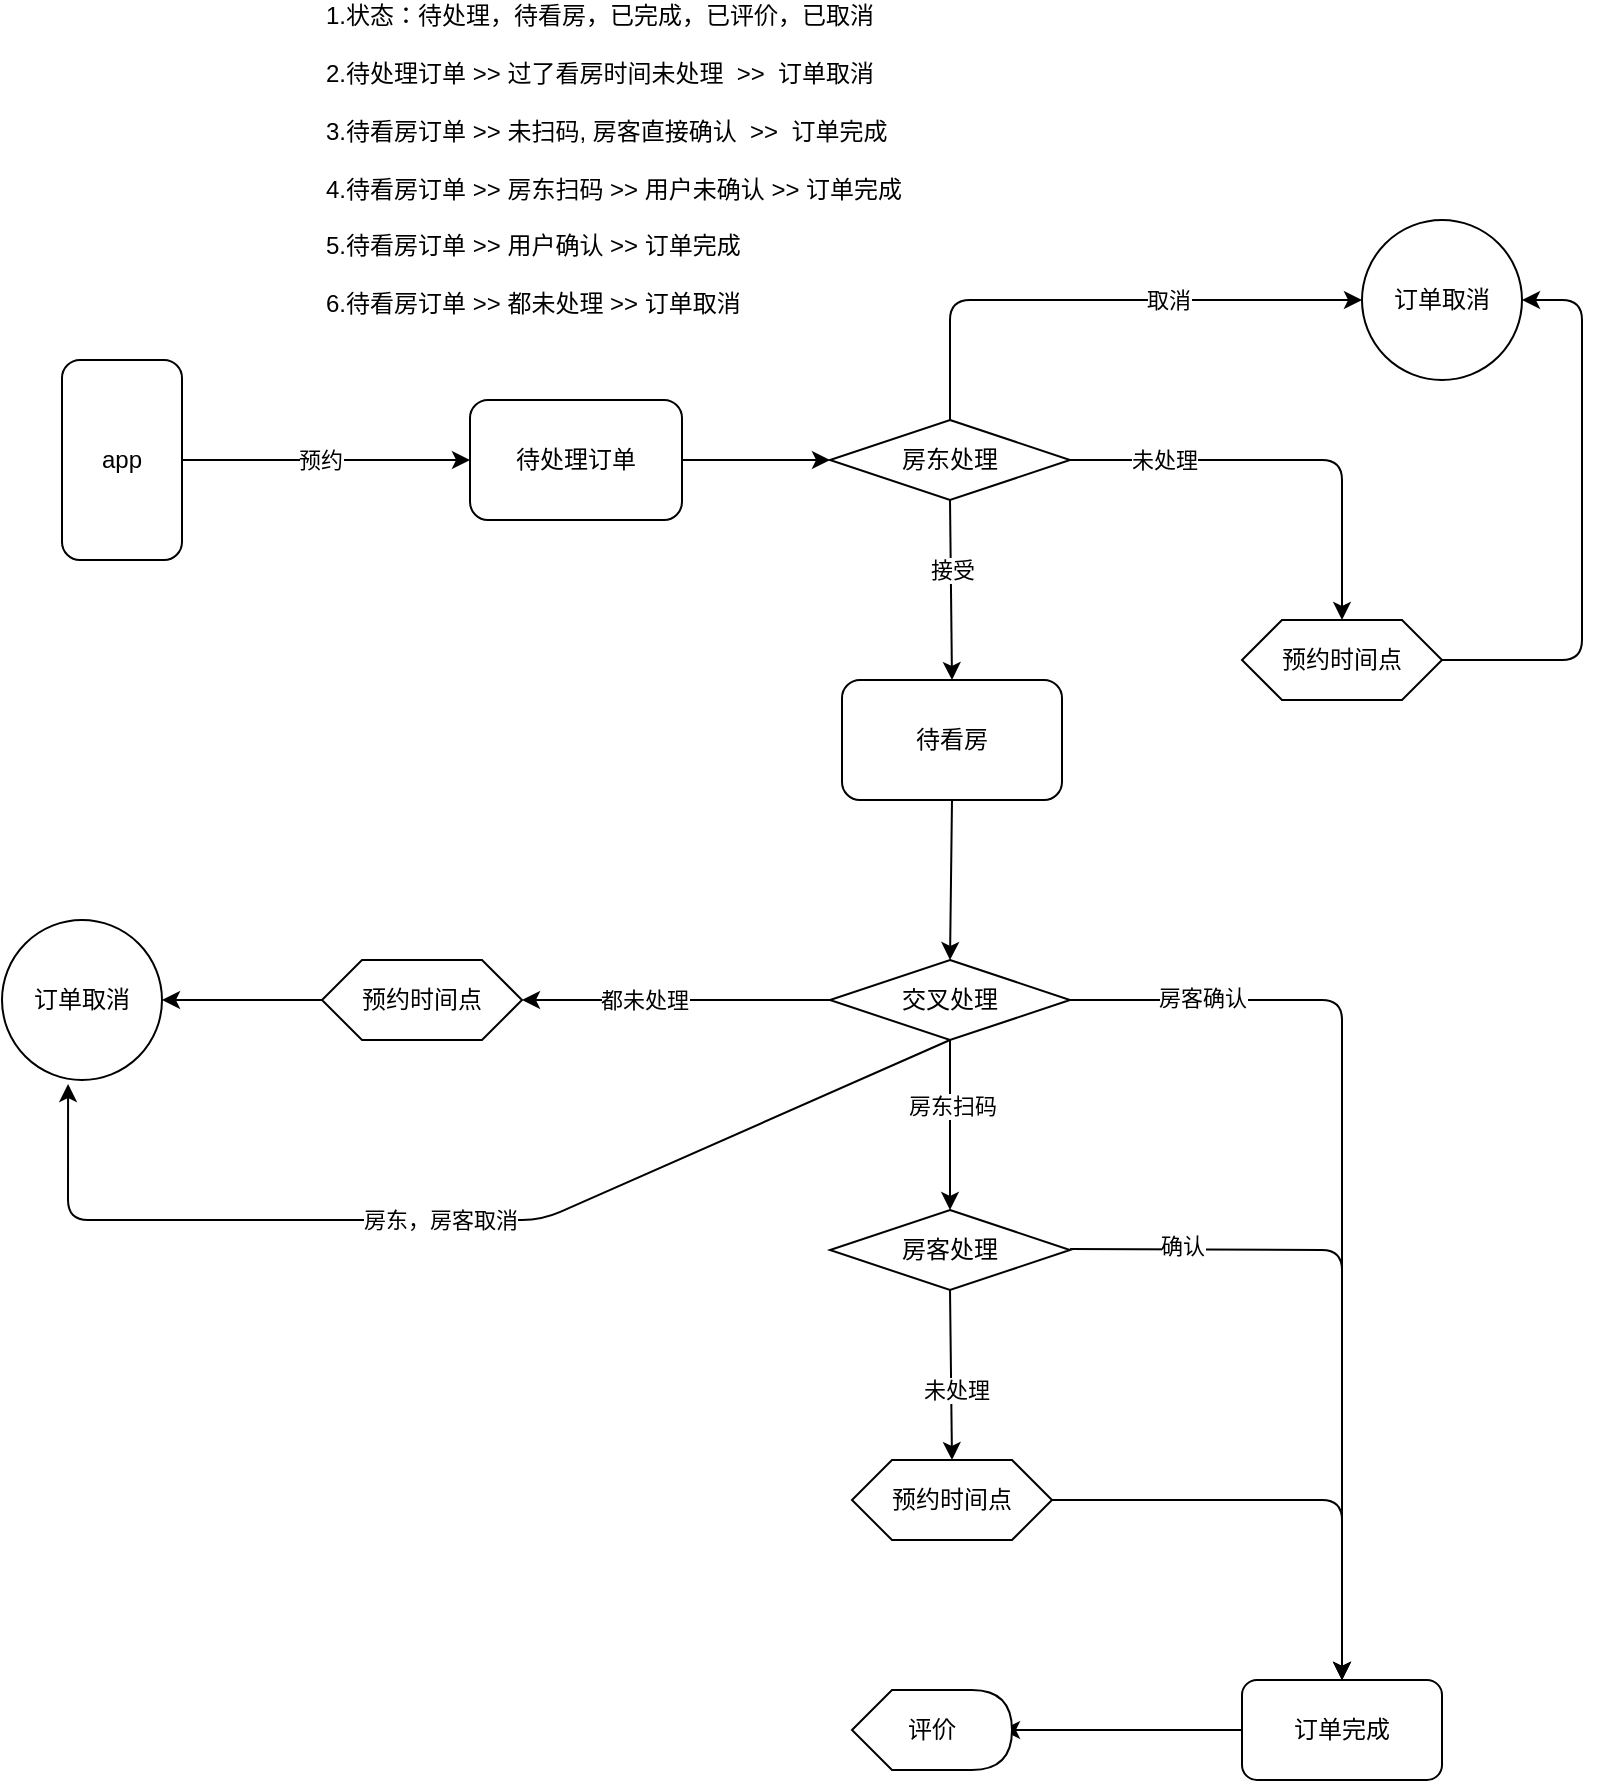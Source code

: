 <mxfile version="13.4.8" type="github" pages="2">
  <diagram id="E__dhThUvS9NpP6C5C6G" name="第 1 页">
    <mxGraphModel dx="1422" dy="1931" grid="1" gridSize="10" guides="1" tooltips="1" connect="1" arrows="1" fold="1" page="1" pageScale="1" pageWidth="827" pageHeight="1169" math="0" shadow="0">
      <root>
        <mxCell id="0" />
        <mxCell id="1" parent="0" />
        <mxCell id="AmcDbleds8OBJd3_romo-1" value="待处理订单" style="rounded=1;whiteSpace=wrap;html=1;" vertex="1" parent="1">
          <mxGeometry x="630" y="-755" width="106" height="60" as="geometry" />
        </mxCell>
        <mxCell id="AmcDbleds8OBJd3_romo-2" value="" style="endArrow=classic;html=1;exitX=1;exitY=0.5;exitDx=0;exitDy=0;entryX=0;entryY=0.5;entryDx=0;entryDy=0;" edge="1" parent="1" source="AmcDbleds8OBJd3_romo-32" target="AmcDbleds8OBJd3_romo-1">
          <mxGeometry width="50" height="50" relative="1" as="geometry">
            <mxPoint x="506" y="-730" as="sourcePoint" />
            <mxPoint x="710" y="-415" as="targetPoint" />
          </mxGeometry>
        </mxCell>
        <mxCell id="AmcDbleds8OBJd3_romo-3" value="预约" style="edgeLabel;html=1;align=center;verticalAlign=middle;resizable=0;points=[];" vertex="1" connectable="0" parent="AmcDbleds8OBJd3_romo-2">
          <mxGeometry x="-0.25" y="1" relative="1" as="geometry">
            <mxPoint x="15" y="1" as="offset" />
          </mxGeometry>
        </mxCell>
        <mxCell id="AmcDbleds8OBJd3_romo-4" value="房东处理" style="rhombus;whiteSpace=wrap;html=1;" vertex="1" parent="1">
          <mxGeometry x="810" y="-745" width="120" height="40" as="geometry" />
        </mxCell>
        <mxCell id="AmcDbleds8OBJd3_romo-5" value="" style="endArrow=classic;html=1;exitX=1;exitY=0.5;exitDx=0;exitDy=0;entryX=0;entryY=0.5;entryDx=0;entryDy=0;" edge="1" parent="1" source="AmcDbleds8OBJd3_romo-1" target="AmcDbleds8OBJd3_romo-4">
          <mxGeometry width="50" height="50" relative="1" as="geometry">
            <mxPoint x="980" y="-375" as="sourcePoint" />
            <mxPoint x="1030" y="-425" as="targetPoint" />
          </mxGeometry>
        </mxCell>
        <mxCell id="AmcDbleds8OBJd3_romo-6" value="" style="endArrow=classic;html=1;exitX=0.5;exitY=1;exitDx=0;exitDy=0;entryX=0.5;entryY=0;entryDx=0;entryDy=0;" edge="1" parent="1" source="AmcDbleds8OBJd3_romo-4" target="AmcDbleds8OBJd3_romo-15">
          <mxGeometry width="50" height="50" relative="1" as="geometry">
            <mxPoint x="980" y="-375" as="sourcePoint" />
            <mxPoint x="870" y="-605" as="targetPoint" />
          </mxGeometry>
        </mxCell>
        <mxCell id="AmcDbleds8OBJd3_romo-7" value="接受" style="edgeLabel;html=1;align=center;verticalAlign=middle;resizable=0;points=[];" vertex="1" connectable="0" parent="AmcDbleds8OBJd3_romo-6">
          <mxGeometry x="-0.22" relative="1" as="geometry">
            <mxPoint as="offset" />
          </mxGeometry>
        </mxCell>
        <mxCell id="AmcDbleds8OBJd3_romo-8" value="&lt;div&gt;1.状态：待处理，&lt;span&gt;待看房，已完成，已评价，已取消&lt;/span&gt;&lt;/div&gt;&lt;div&gt;&lt;br&gt;&lt;/div&gt;&lt;div&gt;2.待处理订单 &amp;gt;&amp;gt; 过了看房时间未处理&amp;nbsp; &amp;gt;&amp;gt;&amp;nbsp; 订单取消&lt;/div&gt;&lt;div&gt;&lt;br&gt;&lt;/div&gt;&lt;div&gt;3.待看房订单 &amp;gt;&amp;gt; 未扫码, 房客直接确认&amp;nbsp; &amp;gt;&amp;gt;&amp;nbsp; 订单完成&lt;/div&gt;&lt;div&gt;&lt;br&gt;&lt;/div&gt;&lt;div&gt;4.待看房订单 &amp;gt;&amp;gt; 房东扫码 &amp;gt;&amp;gt; 用户未确认 &amp;gt;&amp;gt; 订单完成&lt;/div&gt;&lt;div&gt;&lt;br&gt;&lt;/div&gt;&lt;div&gt;5.待看房订单 &amp;gt;&amp;gt; 用户确认 &amp;gt;&amp;gt; 订单完成&lt;br&gt;&lt;/div&gt;&lt;div&gt;&lt;br&gt;&lt;/div&gt;&lt;div&gt;6.待看房订单 &amp;gt;&amp;gt; 都未处理 &amp;gt;&amp;gt; 订单取消&lt;br&gt;&lt;/div&gt;" style="text;html=1;align=left;verticalAlign=middle;resizable=0;points=[];autosize=1;rounded=0;glass=0;" vertex="1" parent="1">
          <mxGeometry x="556" y="-955" width="300" height="160" as="geometry" />
        </mxCell>
        <mxCell id="AmcDbleds8OBJd3_romo-9" value="订单取消" style="ellipse;whiteSpace=wrap;html=1;aspect=fixed;rounded=0;glass=0;" vertex="1" parent="1">
          <mxGeometry x="1076" y="-845" width="80" height="80" as="geometry" />
        </mxCell>
        <mxCell id="AmcDbleds8OBJd3_romo-10" value="" style="endArrow=classic;html=1;exitX=1;exitY=0.5;exitDx=0;exitDy=0;entryX=1;entryY=0.5;entryDx=0;entryDy=0;" edge="1" parent="1" source="AmcDbleds8OBJd3_romo-16" target="AmcDbleds8OBJd3_romo-9">
          <mxGeometry width="50" height="50" relative="1" as="geometry">
            <mxPoint x="1068" y="-575" as="sourcePoint" />
            <mxPoint x="1066" y="-485" as="targetPoint" />
            <Array as="points">
              <mxPoint x="1186" y="-625" />
              <mxPoint x="1186" y="-805" />
            </Array>
          </mxGeometry>
        </mxCell>
        <mxCell id="AmcDbleds8OBJd3_romo-11" value="" style="endArrow=classic;html=1;exitX=0.5;exitY=0;exitDx=0;exitDy=0;" edge="1" parent="1" source="AmcDbleds8OBJd3_romo-4">
          <mxGeometry width="50" height="50" relative="1" as="geometry">
            <mxPoint x="986" y="-575" as="sourcePoint" />
            <mxPoint x="1076" y="-805" as="targetPoint" />
            <Array as="points">
              <mxPoint x="870" y="-805" />
              <mxPoint x="1046" y="-805" />
            </Array>
          </mxGeometry>
        </mxCell>
        <mxCell id="AmcDbleds8OBJd3_romo-12" value="取消" style="edgeLabel;html=1;align=center;verticalAlign=middle;resizable=0;points=[];" vertex="1" connectable="0" parent="AmcDbleds8OBJd3_romo-11">
          <mxGeometry x="-0.031" relative="1" as="geometry">
            <mxPoint x="40" as="offset" />
          </mxGeometry>
        </mxCell>
        <mxCell id="AmcDbleds8OBJd3_romo-13" value="" style="endArrow=classic;html=1;exitX=1;exitY=0.5;exitDx=0;exitDy=0;entryX=0.5;entryY=0;entryDx=0;entryDy=0;" edge="1" parent="1" source="AmcDbleds8OBJd3_romo-4" target="AmcDbleds8OBJd3_romo-16">
          <mxGeometry width="50" height="50" relative="1" as="geometry">
            <mxPoint x="986" y="-575" as="sourcePoint" />
            <mxPoint x="1068" y="-625" as="targetPoint" />
            <Array as="points">
              <mxPoint x="1066" y="-725" />
            </Array>
          </mxGeometry>
        </mxCell>
        <mxCell id="AmcDbleds8OBJd3_romo-14" value="未处理" style="edgeLabel;html=1;align=center;verticalAlign=middle;resizable=0;points=[];" vertex="1" connectable="0" parent="AmcDbleds8OBJd3_romo-13">
          <mxGeometry x="-0.288" relative="1" as="geometry">
            <mxPoint x="-30" as="offset" />
          </mxGeometry>
        </mxCell>
        <mxCell id="AmcDbleds8OBJd3_romo-15" value="待看房" style="rounded=1;whiteSpace=wrap;html=1;" vertex="1" parent="1">
          <mxGeometry x="816" y="-615" width="110" height="60" as="geometry" />
        </mxCell>
        <mxCell id="AmcDbleds8OBJd3_romo-16" value="预约时间点" style="shape=hexagon;perimeter=hexagonPerimeter2;whiteSpace=wrap;html=1;fixedSize=1;rounded=0;glass=0;" vertex="1" parent="1">
          <mxGeometry x="1016" y="-645" width="100" height="40" as="geometry" />
        </mxCell>
        <mxCell id="AmcDbleds8OBJd3_romo-17" value="交叉处理" style="rhombus;whiteSpace=wrap;html=1;" vertex="1" parent="1">
          <mxGeometry x="810" y="-475" width="120" height="40" as="geometry" />
        </mxCell>
        <mxCell id="AmcDbleds8OBJd3_romo-18" value="" style="endArrow=classic;html=1;exitX=0.5;exitY=1;exitDx=0;exitDy=0;entryX=0.5;entryY=0;entryDx=0;entryDy=0;" edge="1" parent="1" source="AmcDbleds8OBJd3_romo-15" target="AmcDbleds8OBJd3_romo-17">
          <mxGeometry width="50" height="50" relative="1" as="geometry">
            <mxPoint x="986" y="-445" as="sourcePoint" />
            <mxPoint x="1036" y="-495" as="targetPoint" />
          </mxGeometry>
        </mxCell>
        <mxCell id="AmcDbleds8OBJd3_romo-19" value="" style="endArrow=classic;html=1;exitX=1;exitY=0.5;exitDx=0;exitDy=0;entryX=0.5;entryY=0;entryDx=0;entryDy=0;" edge="1" parent="1" source="AmcDbleds8OBJd3_romo-17" target="AmcDbleds8OBJd3_romo-31">
          <mxGeometry width="50" height="50" relative="1" as="geometry">
            <mxPoint x="986" y="-445" as="sourcePoint" />
            <mxPoint x="1066" y="-455" as="targetPoint" />
            <Array as="points">
              <mxPoint x="1066" y="-455" />
            </Array>
          </mxGeometry>
        </mxCell>
        <mxCell id="AmcDbleds8OBJd3_romo-20" value="房客确认" style="edgeLabel;html=1;align=center;verticalAlign=middle;resizable=0;points=[];" vertex="1" connectable="0" parent="AmcDbleds8OBJd3_romo-19">
          <mxGeometry x="-0.191" y="1" relative="1" as="geometry">
            <mxPoint x="-71" y="-58" as="offset" />
          </mxGeometry>
        </mxCell>
        <mxCell id="AmcDbleds8OBJd3_romo-21" value="" style="endArrow=classic;html=1;exitX=0.5;exitY=1;exitDx=0;exitDy=0;entryX=0.5;entryY=0;entryDx=0;entryDy=0;" edge="1" parent="1" source="AmcDbleds8OBJd3_romo-17" target="AmcDbleds8OBJd3_romo-28">
          <mxGeometry width="50" height="50" relative="1" as="geometry">
            <mxPoint x="986" y="-345" as="sourcePoint" />
            <mxPoint x="870" y="-335" as="targetPoint" />
          </mxGeometry>
        </mxCell>
        <mxCell id="AmcDbleds8OBJd3_romo-22" value="房东扫码" style="edgeLabel;html=1;align=center;verticalAlign=middle;resizable=0;points=[];" vertex="1" connectable="0" parent="AmcDbleds8OBJd3_romo-21">
          <mxGeometry x="-0.24" y="1" relative="1" as="geometry">
            <mxPoint as="offset" />
          </mxGeometry>
        </mxCell>
        <mxCell id="AmcDbleds8OBJd3_romo-23" value="" style="endArrow=classic;html=1;exitX=0;exitY=0.5;exitDx=0;exitDy=0;" edge="1" parent="1" source="AmcDbleds8OBJd3_romo-17">
          <mxGeometry width="50" height="50" relative="1" as="geometry">
            <mxPoint x="736" y="-425" as="sourcePoint" />
            <mxPoint x="656" y="-455" as="targetPoint" />
          </mxGeometry>
        </mxCell>
        <mxCell id="AmcDbleds8OBJd3_romo-24" value="都未处理" style="edgeLabel;html=1;align=center;verticalAlign=middle;resizable=0;points=[];" vertex="1" connectable="0" parent="AmcDbleds8OBJd3_romo-23">
          <mxGeometry x="0.208" y="2" relative="1" as="geometry">
            <mxPoint y="-2" as="offset" />
          </mxGeometry>
        </mxCell>
        <mxCell id="AmcDbleds8OBJd3_romo-25" value="预约时间点" style="shape=hexagon;perimeter=hexagonPerimeter2;whiteSpace=wrap;html=1;fixedSize=1;rounded=0;glass=0;" vertex="1" parent="1">
          <mxGeometry x="556" y="-475" width="100" height="40" as="geometry" />
        </mxCell>
        <mxCell id="AmcDbleds8OBJd3_romo-26" value="订单取消" style="ellipse;whiteSpace=wrap;html=1;aspect=fixed;rounded=0;glass=0;" vertex="1" parent="1">
          <mxGeometry x="396" y="-495" width="80" height="80" as="geometry" />
        </mxCell>
        <mxCell id="AmcDbleds8OBJd3_romo-27" value="" style="endArrow=classic;html=1;entryX=1;entryY=0.5;entryDx=0;entryDy=0;exitX=0;exitY=0.5;exitDx=0;exitDy=0;" edge="1" parent="1" source="AmcDbleds8OBJd3_romo-25" target="AmcDbleds8OBJd3_romo-26">
          <mxGeometry width="50" height="50" relative="1" as="geometry">
            <mxPoint x="986" y="-545" as="sourcePoint" />
            <mxPoint x="1036" y="-595" as="targetPoint" />
          </mxGeometry>
        </mxCell>
        <mxCell id="AmcDbleds8OBJd3_romo-28" value="房客处理" style="rhombus;whiteSpace=wrap;html=1;" vertex="1" parent="1">
          <mxGeometry x="810" y="-350" width="120" height="40" as="geometry" />
        </mxCell>
        <mxCell id="AmcDbleds8OBJd3_romo-29" value="预约时间点" style="shape=hexagon;perimeter=hexagonPerimeter2;whiteSpace=wrap;html=1;fixedSize=1;rounded=0;glass=0;" vertex="1" parent="1">
          <mxGeometry x="821" y="-225" width="100" height="40" as="geometry" />
        </mxCell>
        <mxCell id="AmcDbleds8OBJd3_romo-30" value="" style="endArrow=classic;html=1;entryX=0.5;entryY=0;entryDx=0;entryDy=0;exitX=1;exitY=0.5;exitDx=0;exitDy=0;" edge="1" parent="1" source="AmcDbleds8OBJd3_romo-29" target="AmcDbleds8OBJd3_romo-31">
          <mxGeometry width="50" height="50" relative="1" as="geometry">
            <mxPoint x="976" y="-415" as="sourcePoint" />
            <mxPoint x="466" y="-325" as="targetPoint" />
            <Array as="points">
              <mxPoint x="1066" y="-205" />
            </Array>
          </mxGeometry>
        </mxCell>
        <mxCell id="AmcDbleds8OBJd3_romo-31" value="订单完成" style="rounded=1;whiteSpace=wrap;html=1;" vertex="1" parent="1">
          <mxGeometry x="1016" y="-115" width="100" height="50" as="geometry" />
        </mxCell>
        <mxCell id="AmcDbleds8OBJd3_romo-32" value="app" style="rounded=1;whiteSpace=wrap;html=1;glass=0;" vertex="1" parent="1">
          <mxGeometry x="426" y="-775" width="60" height="100" as="geometry" />
        </mxCell>
        <mxCell id="AmcDbleds8OBJd3_romo-33" value="" style="endArrow=classic;html=1;exitX=0.5;exitY=1;exitDx=0;exitDy=0;entryX=0.5;entryY=0;entryDx=0;entryDy=0;" edge="1" parent="1" source="AmcDbleds8OBJd3_romo-28" target="AmcDbleds8OBJd3_romo-29">
          <mxGeometry width="50" height="50" relative="1" as="geometry">
            <mxPoint x="816" y="-305" as="sourcePoint" />
            <mxPoint x="662" y="-305" as="targetPoint" />
          </mxGeometry>
        </mxCell>
        <mxCell id="AmcDbleds8OBJd3_romo-34" value="未处理" style="edgeLabel;html=1;align=center;verticalAlign=middle;resizable=0;points=[];" vertex="1" connectable="0" parent="AmcDbleds8OBJd3_romo-33">
          <mxGeometry x="0.208" y="2" relative="1" as="geometry">
            <mxPoint y="-2" as="offset" />
          </mxGeometry>
        </mxCell>
        <mxCell id="AmcDbleds8OBJd3_romo-35" value="" style="endArrow=classic;html=1;exitX=1;exitY=0.5;exitDx=0;exitDy=0;entryX=0.5;entryY=0;entryDx=0;entryDy=0;" edge="1" parent="1" target="AmcDbleds8OBJd3_romo-31">
          <mxGeometry width="50" height="50" relative="1" as="geometry">
            <mxPoint x="930" y="-330.5" as="sourcePoint" />
            <mxPoint x="1066" y="-330.5" as="targetPoint" />
            <Array as="points">
              <mxPoint x="1066" y="-330" />
            </Array>
          </mxGeometry>
        </mxCell>
        <mxCell id="AmcDbleds8OBJd3_romo-36" value="确认" style="edgeLabel;html=1;align=center;verticalAlign=middle;resizable=0;points=[];" vertex="1" connectable="0" parent="AmcDbleds8OBJd3_romo-35">
          <mxGeometry x="-0.191" y="1" relative="1" as="geometry">
            <mxPoint x="-81" y="-8" as="offset" />
          </mxGeometry>
        </mxCell>
        <mxCell id="AmcDbleds8OBJd3_romo-37" value="" style="endArrow=classic;html=1;exitX=0;exitY=0.5;exitDx=0;exitDy=0;" edge="1" parent="1" source="AmcDbleds8OBJd3_romo-31">
          <mxGeometry width="50" height="50" relative="1" as="geometry">
            <mxPoint x="986" y="-145" as="sourcePoint" />
            <mxPoint x="896" y="-90" as="targetPoint" />
          </mxGeometry>
        </mxCell>
        <mxCell id="AmcDbleds8OBJd3_romo-38" value="评价" style="shape=display;whiteSpace=wrap;html=1;rounded=0;glass=0;direction=east;" vertex="1" parent="1">
          <mxGeometry x="821" y="-110" width="80" height="40" as="geometry" />
        </mxCell>
        <mxCell id="AmcDbleds8OBJd3_romo-39" value="" style="endArrow=classic;html=1;exitX=0.5;exitY=1;exitDx=0;exitDy=0;entryX=0.413;entryY=1.025;entryDx=0;entryDy=0;entryPerimeter=0;" edge="1" parent="1" source="AmcDbleds8OBJd3_romo-17" target="AmcDbleds8OBJd3_romo-26">
          <mxGeometry width="50" height="50" relative="1" as="geometry">
            <mxPoint x="986" y="-425" as="sourcePoint" />
            <mxPoint x="1036" y="-475" as="targetPoint" />
            <Array as="points">
              <mxPoint x="666" y="-345" />
              <mxPoint x="429" y="-345" />
            </Array>
          </mxGeometry>
        </mxCell>
        <mxCell id="AmcDbleds8OBJd3_romo-40" value="房东，房客取消" style="edgeLabel;html=1;align=center;verticalAlign=middle;resizable=0;points=[];" vertex="1" connectable="0" parent="AmcDbleds8OBJd3_romo-39">
          <mxGeometry x="0.038" relative="1" as="geometry">
            <mxPoint as="offset" />
          </mxGeometry>
        </mxCell>
      </root>
    </mxGraphModel>
  </diagram>
  <diagram name="Page-2" id="0Nj-nz8LST9HbFYxc4Km">
    <mxGraphModel dx="1422" dy="762" grid="1" gridSize="10" guides="1" tooltips="1" connect="1" arrows="1" fold="1" page="1" pageScale="1" pageWidth="827" pageHeight="1169" math="0" shadow="0">
      <root>
        <mxCell id="6jPz2Ay7HBGebSKg-yM3-0" />
        <mxCell id="6jPz2Ay7HBGebSKg-yM3-1" parent="6jPz2Ay7HBGebSKg-yM3-0" />
      </root>
    </mxGraphModel>
  </diagram>
</mxfile>
